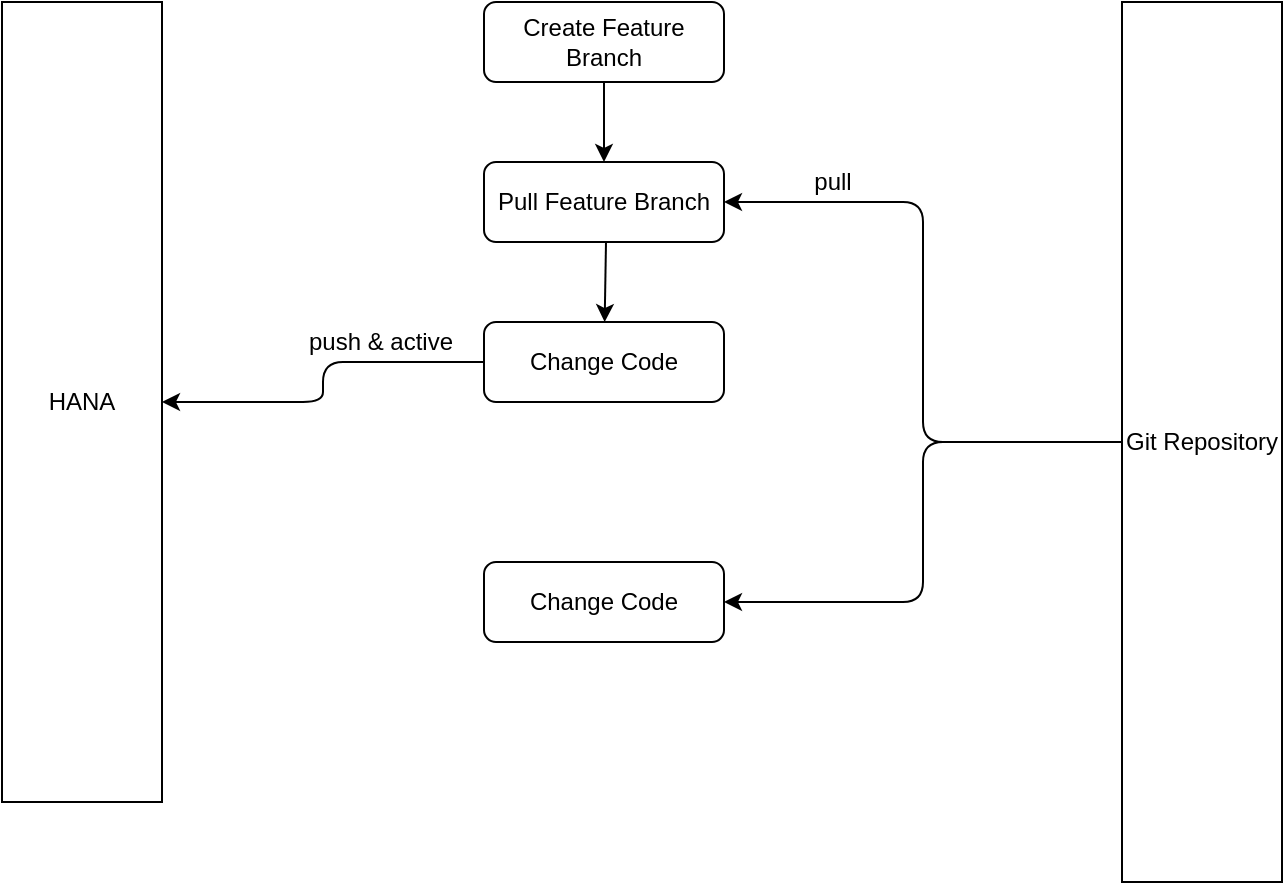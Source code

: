 <mxfile version="11.1.4" type="github"><diagram id="pjJx9J3N4vnPKHkF3vY-" name="Page-1"><mxGraphModel dx="1118" dy="592" grid="1" gridSize="10" guides="1" tooltips="1" connect="1" arrows="1" fold="1" page="1" pageScale="1" pageWidth="827" pageHeight="1169" math="0" shadow="0"><root><mxCell id="0"/><mxCell id="1" parent="0"/><mxCell id="Bj2rcL9_myEaG-QvVMp1-2" value="Create Feature Branch" style="rounded=1;whiteSpace=wrap;html=1;" vertex="1" parent="1"><mxGeometry x="281" y="80" width="120" height="40" as="geometry"/></mxCell><mxCell id="Bj2rcL9_myEaG-QvVMp1-3" value="HANA" style="rounded=0;whiteSpace=wrap;html=1;" vertex="1" parent="1"><mxGeometry x="40" y="80" width="80" height="400" as="geometry"/></mxCell><mxCell id="Bj2rcL9_myEaG-QvVMp1-6" value="Git Repository" style="rounded=0;whiteSpace=wrap;html=1;" vertex="1" parent="1"><mxGeometry x="600" y="80" width="80" height="440" as="geometry"/></mxCell><mxCell id="Bj2rcL9_myEaG-QvVMp1-8" value="Pull Feature Branch" style="rounded=1;whiteSpace=wrap;html=1;" vertex="1" parent="1"><mxGeometry x="281" y="160" width="120" height="40" as="geometry"/></mxCell><mxCell id="Bj2rcL9_myEaG-QvVMp1-11" value="" style="endArrow=classic;html=1;exitX=0.5;exitY=1;exitDx=0;exitDy=0;" edge="1" parent="1" source="Bj2rcL9_myEaG-QvVMp1-2" target="Bj2rcL9_myEaG-QvVMp1-8"><mxGeometry width="50" height="50" relative="1" as="geometry"><mxPoint x="131" y="280" as="sourcePoint"/><mxPoint x="181" y="230" as="targetPoint"/></mxGeometry></mxCell><mxCell id="Bj2rcL9_myEaG-QvVMp1-12" value="Change Code" style="rounded=1;whiteSpace=wrap;html=1;" vertex="1" parent="1"><mxGeometry x="281" y="240" width="120" height="40" as="geometry"/></mxCell><mxCell id="Bj2rcL9_myEaG-QvVMp1-13" value="" style="endArrow=classic;html=1;" edge="1" parent="1" target="Bj2rcL9_myEaG-QvVMp1-12"><mxGeometry width="50" height="50" relative="1" as="geometry"><mxPoint x="342" y="200" as="sourcePoint"/><mxPoint x="351" y="170" as="targetPoint"/></mxGeometry></mxCell><mxCell id="Bj2rcL9_myEaG-QvVMp1-14" value="" style="endArrow=classic;html=1;exitX=0;exitY=0.5;exitDx=0;exitDy=0;entryX=1;entryY=0.5;entryDx=0;entryDy=0;edgeStyle=orthogonalEdgeStyle;" edge="1" parent="1" source="Bj2rcL9_myEaG-QvVMp1-12" target="Bj2rcL9_myEaG-QvVMp1-3"><mxGeometry width="50" height="50" relative="1" as="geometry"><mxPoint x="400" y="340" as="sourcePoint"/><mxPoint x="450" y="290" as="targetPoint"/></mxGeometry></mxCell><mxCell id="Bj2rcL9_myEaG-QvVMp1-15" value="push &amp;amp; active" style="text;html=1;resizable=0;points=[];align=center;verticalAlign=middle;labelBackgroundColor=#ffffff;" vertex="1" connectable="0" parent="Bj2rcL9_myEaG-QvVMp1-14"><mxGeometry x="-0.414" y="2" relative="1" as="geometry"><mxPoint x="1" y="-12" as="offset"/></mxGeometry></mxCell><mxCell id="Bj2rcL9_myEaG-QvVMp1-16" value="" style="endArrow=classic;html=1;entryX=1;entryY=0.5;entryDx=0;entryDy=0;edgeStyle=orthogonalEdgeStyle;" edge="1" parent="1" source="Bj2rcL9_myEaG-QvVMp1-6" target="Bj2rcL9_myEaG-QvVMp1-8"><mxGeometry width="50" height="50" relative="1" as="geometry"><mxPoint x="420" y="220" as="sourcePoint"/><mxPoint x="310" y="310" as="targetPoint"/></mxGeometry></mxCell><mxCell id="Bj2rcL9_myEaG-QvVMp1-17" value="pull" style="text;html=1;resizable=0;points=[];align=center;verticalAlign=middle;labelBackgroundColor=#ffffff;" vertex="1" connectable="0" parent="Bj2rcL9_myEaG-QvVMp1-16"><mxGeometry x="0.672" y="1" relative="1" as="geometry"><mxPoint x="1" y="-11" as="offset"/></mxGeometry></mxCell><mxCell id="Bj2rcL9_myEaG-QvVMp1-18" value="Change Code" style="rounded=1;whiteSpace=wrap;html=1;" vertex="1" parent="1"><mxGeometry x="281" y="360" width="120" height="40" as="geometry"/></mxCell><mxCell id="Bj2rcL9_myEaG-QvVMp1-20" value="" style="endArrow=classic;html=1;exitX=0;exitY=0.5;exitDx=0;exitDy=0;entryX=1;entryY=0.5;entryDx=0;entryDy=0;edgeStyle=orthogonalEdgeStyle;" edge="1" parent="1" source="Bj2rcL9_myEaG-QvVMp1-6" target="Bj2rcL9_myEaG-QvVMp1-18"><mxGeometry width="50" height="50" relative="1" as="geometry"><mxPoint x="440" y="390" as="sourcePoint"/><mxPoint x="490" y="340" as="targetPoint"/></mxGeometry></mxCell></root></mxGraphModel></diagram></mxfile>